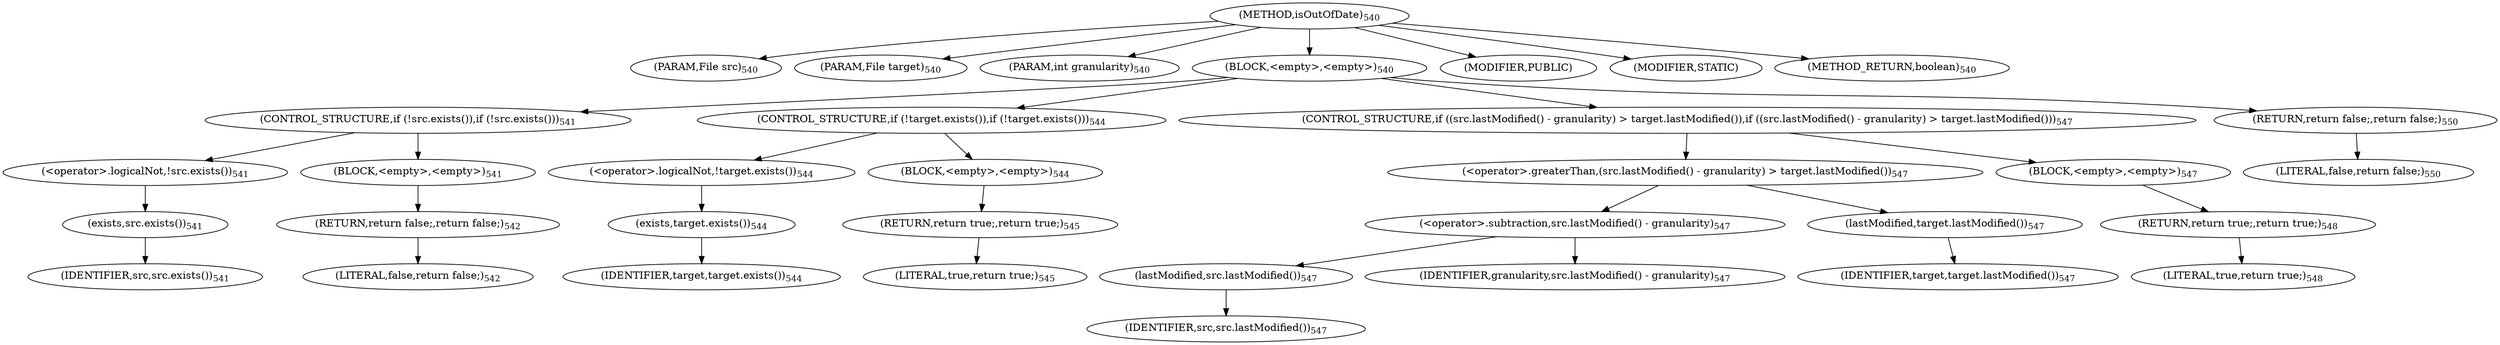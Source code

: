digraph "isOutOfDate" {  
"1064" [label = <(METHOD,isOutOfDate)<SUB>540</SUB>> ]
"1065" [label = <(PARAM,File src)<SUB>540</SUB>> ]
"1066" [label = <(PARAM,File target)<SUB>540</SUB>> ]
"1067" [label = <(PARAM,int granularity)<SUB>540</SUB>> ]
"1068" [label = <(BLOCK,&lt;empty&gt;,&lt;empty&gt;)<SUB>540</SUB>> ]
"1069" [label = <(CONTROL_STRUCTURE,if (!src.exists()),if (!src.exists()))<SUB>541</SUB>> ]
"1070" [label = <(&lt;operator&gt;.logicalNot,!src.exists())<SUB>541</SUB>> ]
"1071" [label = <(exists,src.exists())<SUB>541</SUB>> ]
"1072" [label = <(IDENTIFIER,src,src.exists())<SUB>541</SUB>> ]
"1073" [label = <(BLOCK,&lt;empty&gt;,&lt;empty&gt;)<SUB>541</SUB>> ]
"1074" [label = <(RETURN,return false;,return false;)<SUB>542</SUB>> ]
"1075" [label = <(LITERAL,false,return false;)<SUB>542</SUB>> ]
"1076" [label = <(CONTROL_STRUCTURE,if (!target.exists()),if (!target.exists()))<SUB>544</SUB>> ]
"1077" [label = <(&lt;operator&gt;.logicalNot,!target.exists())<SUB>544</SUB>> ]
"1078" [label = <(exists,target.exists())<SUB>544</SUB>> ]
"1079" [label = <(IDENTIFIER,target,target.exists())<SUB>544</SUB>> ]
"1080" [label = <(BLOCK,&lt;empty&gt;,&lt;empty&gt;)<SUB>544</SUB>> ]
"1081" [label = <(RETURN,return true;,return true;)<SUB>545</SUB>> ]
"1082" [label = <(LITERAL,true,return true;)<SUB>545</SUB>> ]
"1083" [label = <(CONTROL_STRUCTURE,if ((src.lastModified() - granularity) &gt; target.lastModified()),if ((src.lastModified() - granularity) &gt; target.lastModified()))<SUB>547</SUB>> ]
"1084" [label = <(&lt;operator&gt;.greaterThan,(src.lastModified() - granularity) &gt; target.lastModified())<SUB>547</SUB>> ]
"1085" [label = <(&lt;operator&gt;.subtraction,src.lastModified() - granularity)<SUB>547</SUB>> ]
"1086" [label = <(lastModified,src.lastModified())<SUB>547</SUB>> ]
"1087" [label = <(IDENTIFIER,src,src.lastModified())<SUB>547</SUB>> ]
"1088" [label = <(IDENTIFIER,granularity,src.lastModified() - granularity)<SUB>547</SUB>> ]
"1089" [label = <(lastModified,target.lastModified())<SUB>547</SUB>> ]
"1090" [label = <(IDENTIFIER,target,target.lastModified())<SUB>547</SUB>> ]
"1091" [label = <(BLOCK,&lt;empty&gt;,&lt;empty&gt;)<SUB>547</SUB>> ]
"1092" [label = <(RETURN,return true;,return true;)<SUB>548</SUB>> ]
"1093" [label = <(LITERAL,true,return true;)<SUB>548</SUB>> ]
"1094" [label = <(RETURN,return false;,return false;)<SUB>550</SUB>> ]
"1095" [label = <(LITERAL,false,return false;)<SUB>550</SUB>> ]
"1096" [label = <(MODIFIER,PUBLIC)> ]
"1097" [label = <(MODIFIER,STATIC)> ]
"1098" [label = <(METHOD_RETURN,boolean)<SUB>540</SUB>> ]
  "1064" -> "1065" 
  "1064" -> "1066" 
  "1064" -> "1067" 
  "1064" -> "1068" 
  "1064" -> "1096" 
  "1064" -> "1097" 
  "1064" -> "1098" 
  "1068" -> "1069" 
  "1068" -> "1076" 
  "1068" -> "1083" 
  "1068" -> "1094" 
  "1069" -> "1070" 
  "1069" -> "1073" 
  "1070" -> "1071" 
  "1071" -> "1072" 
  "1073" -> "1074" 
  "1074" -> "1075" 
  "1076" -> "1077" 
  "1076" -> "1080" 
  "1077" -> "1078" 
  "1078" -> "1079" 
  "1080" -> "1081" 
  "1081" -> "1082" 
  "1083" -> "1084" 
  "1083" -> "1091" 
  "1084" -> "1085" 
  "1084" -> "1089" 
  "1085" -> "1086" 
  "1085" -> "1088" 
  "1086" -> "1087" 
  "1089" -> "1090" 
  "1091" -> "1092" 
  "1092" -> "1093" 
  "1094" -> "1095" 
}

